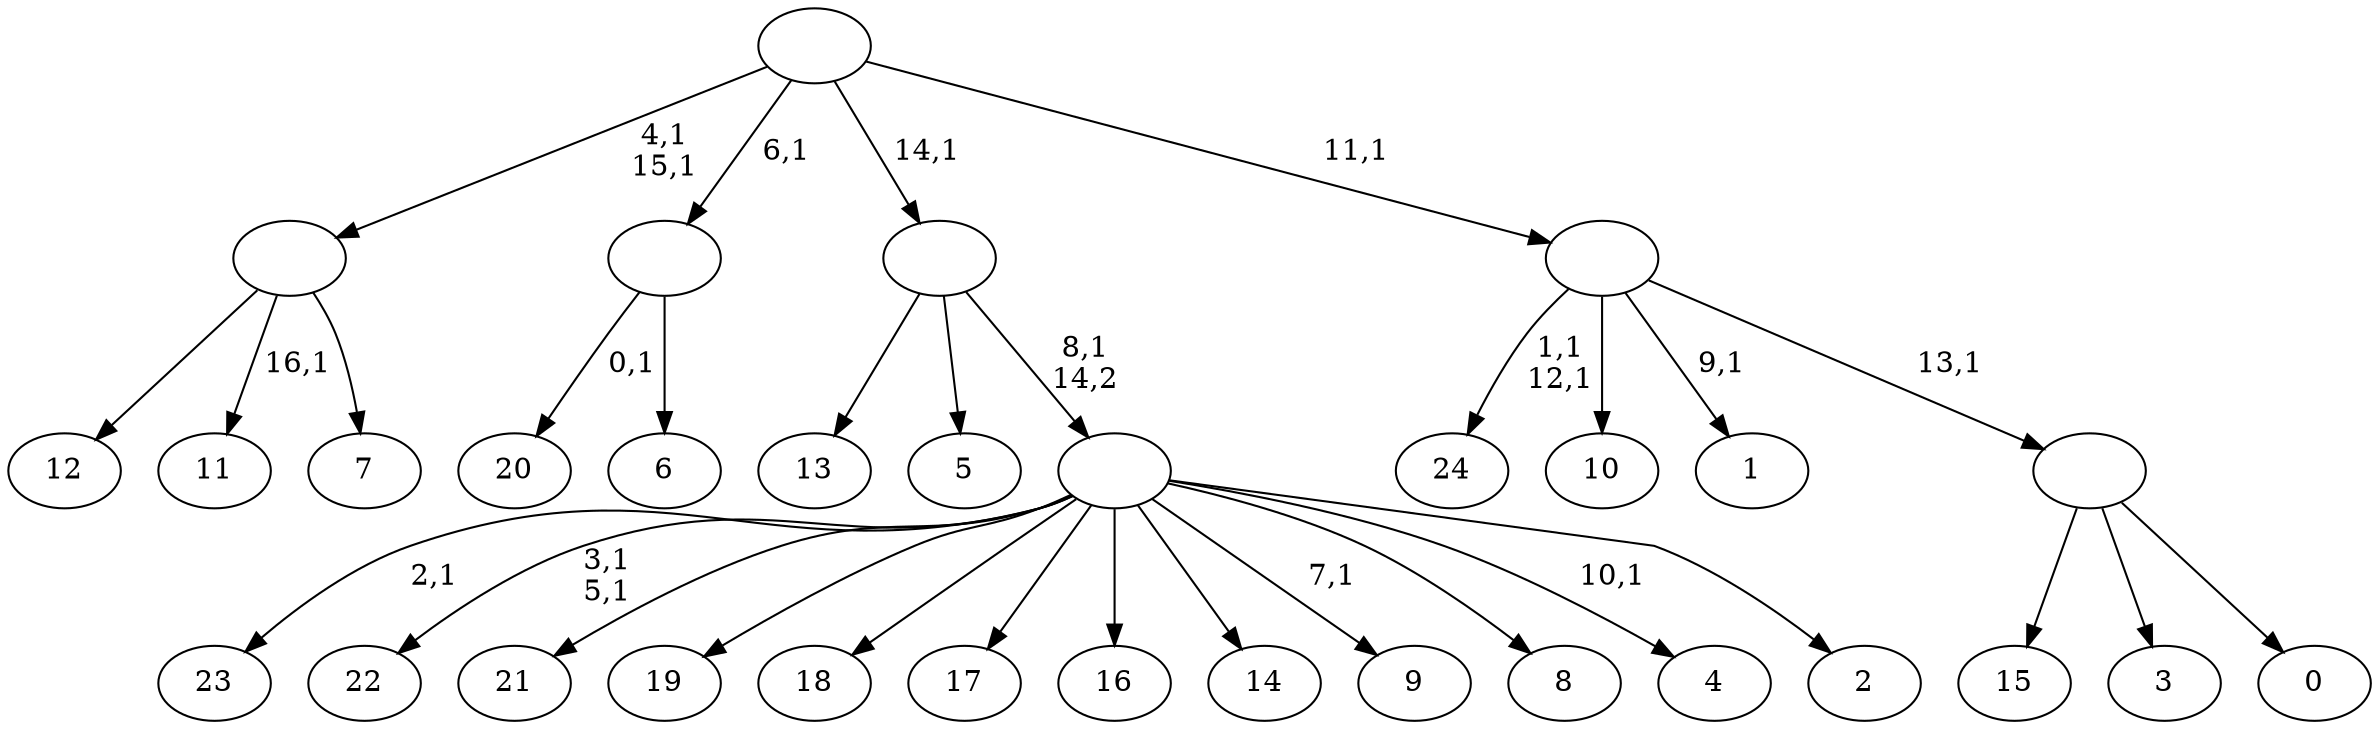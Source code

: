 digraph T {
	42 [label="24"]
	39 [label="23"]
	37 [label="22"]
	34 [label="21"]
	33 [label="20"]
	31 [label="19"]
	30 [label="18"]
	29 [label="17"]
	28 [label="16"]
	27 [label="15"]
	26 [label="14"]
	25 [label="13"]
	24 [label="12"]
	23 [label="11"]
	21 [label="10"]
	20 [label="9"]
	18 [label="8"]
	17 [label="7"]
	16 [label=""]
	14 [label="6"]
	13 [label=""]
	12 [label="5"]
	11 [label="4"]
	9 [label="3"]
	8 [label="2"]
	7 [label=""]
	6 [label=""]
	5 [label="1"]
	3 [label="0"]
	2 [label=""]
	1 [label=""]
	0 [label=""]
	16 -> 23 [label="16,1"]
	16 -> 24 [label=""]
	16 -> 17 [label=""]
	13 -> 33 [label="0,1"]
	13 -> 14 [label=""]
	7 -> 11 [label="10,1"]
	7 -> 20 [label="7,1"]
	7 -> 37 [label="3,1\n5,1"]
	7 -> 39 [label="2,1"]
	7 -> 34 [label=""]
	7 -> 31 [label=""]
	7 -> 30 [label=""]
	7 -> 29 [label=""]
	7 -> 28 [label=""]
	7 -> 26 [label=""]
	7 -> 18 [label=""]
	7 -> 8 [label=""]
	6 -> 25 [label=""]
	6 -> 12 [label=""]
	6 -> 7 [label="8,1\n14,2"]
	2 -> 27 [label=""]
	2 -> 9 [label=""]
	2 -> 3 [label=""]
	1 -> 5 [label="9,1"]
	1 -> 42 [label="1,1\n12,1"]
	1 -> 21 [label=""]
	1 -> 2 [label="13,1"]
	0 -> 16 [label="4,1\n15,1"]
	0 -> 13 [label="6,1"]
	0 -> 6 [label="14,1"]
	0 -> 1 [label="11,1"]
}
